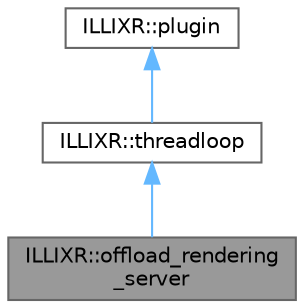 digraph "ILLIXR::offload_rendering_server"
{
 // LATEX_PDF_SIZE
  bgcolor="transparent";
  edge [fontname=Helvetica,fontsize=10,labelfontname=Helvetica,labelfontsize=10];
  node [fontname=Helvetica,fontsize=10,shape=box,height=0.2,width=0.4];
  Node1 [id="Node000001",label="ILLIXR::offload_rendering\l_server",height=0.2,width=0.4,color="gray40", fillcolor="grey60", style="filled", fontcolor="black",tooltip="Main server implementation for offload rendering."];
  Node2 -> Node1 [id="edge1_Node000001_Node000002",dir="back",color="steelblue1",style="solid",tooltip=" "];
  Node2 [id="Node000002",label="ILLIXR::threadloop",height=0.2,width=0.4,color="gray40", fillcolor="white", style="filled",URL="$classILLIXR_1_1threadloop.html",tooltip="A reusable threadloop for plugins."];
  Node3 -> Node2 [id="edge2_Node000002_Node000003",dir="back",color="steelblue1",style="solid",tooltip=" "];
  Node3 [id="Node000003",label="ILLIXR::plugin",height=0.2,width=0.4,color="gray40", fillcolor="white", style="filled",URL="$classILLIXR_1_1plugin.html",tooltip="A dynamically-loadable plugin for Spindle."];
}
